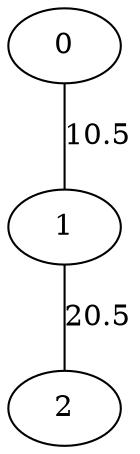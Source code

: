 graph G {
    dpi = 300;
    2 [ color = "", style = ""];
    1 [ color = "", style = ""];
    0 [ color = "", style = ""];

    1 -- 2 [label="20.5", color = "", style = ""];
    0 -- 1 [label="10.5", color = "", style = ""];
}
